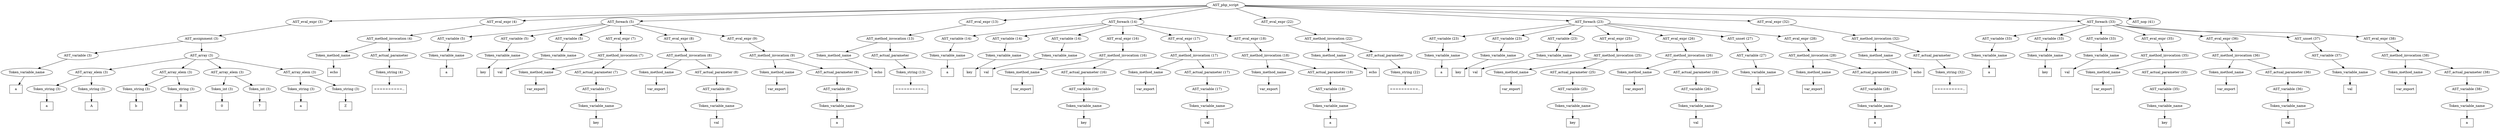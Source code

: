 /*
 * AST in dot format generated by phc -- the PHP compiler
 */

digraph AST {
node_0 [label="AST_php_script"];
node_1 [label="AST_eval_expr (3)"];
node_2 [label="AST_assignment (3)"];
node_3 [label="AST_variable (3)"];
node_4 [label="Token_variable_name"];
node_5 [label="a", shape=box]
node_4 -> node_5;
node_3 -> node_4;
node_6 [label="AST_array (3)"];
node_7 [label="AST_array_elem (3)"];
node_8 [label="Token_string (3)"];
node_9 [label="a", shape=box]
node_8 -> node_9;
node_10 [label="Token_string (3)"];
node_11 [label="A", shape=box]
node_10 -> node_11;
node_7 -> node_10;
node_7 -> node_8;
node_12 [label="AST_array_elem (3)"];
node_13 [label="Token_string (3)"];
node_14 [label="b", shape=box]
node_13 -> node_14;
node_15 [label="Token_string (3)"];
node_16 [label="B", shape=box]
node_15 -> node_16;
node_12 -> node_15;
node_12 -> node_13;
node_17 [label="AST_array_elem (3)"];
node_18 [label="Token_int (3)"];
node_19 [label="0", shape=box]
node_18 -> node_19;
node_20 [label="Token_int (3)"];
node_21 [label="7", shape=box]
node_20 -> node_21;
node_17 -> node_20;
node_17 -> node_18;
node_22 [label="AST_array_elem (3)"];
node_23 [label="Token_string (3)"];
node_24 [label="a", shape=box]
node_23 -> node_24;
node_25 [label="Token_string (3)"];
node_26 [label="Z", shape=box]
node_25 -> node_26;
node_22 -> node_25;
node_22 -> node_23;
node_6 -> node_22;
node_6 -> node_17;
node_6 -> node_12;
node_6 -> node_7;
node_2 -> node_6;
node_2 -> node_3;
node_1 -> node_2;
node_27 [label="AST_eval_expr (4)"];
node_28 [label="AST_method_invocation (4)"];
node_29 [label="Token_method_name"];
node_30 [label="echo", shape=box]
node_29 -> node_30;
node_31 [label="AST_actual_parameter"];
node_32 [label="Token_string (4)"];
node_33 [label="==========..", shape=box]
node_32 -> node_33;
node_31 -> node_32;
node_28 -> node_31;
node_28 -> node_29;
node_27 -> node_28;
node_34 [label="AST_foreach (5)"];
node_35 [label="AST_variable (5)"];
node_36 [label="Token_variable_name"];
node_37 [label="a", shape=box]
node_36 -> node_37;
node_35 -> node_36;
node_38 [label="AST_variable (5)"];
node_39 [label="Token_variable_name"];
node_40 [label="key", shape=box]
node_39 -> node_40;
node_38 -> node_39;
node_41 [label="AST_variable (5)"];
node_42 [label="Token_variable_name"];
node_43 [label="val", shape=box]
node_42 -> node_43;
node_41 -> node_42;
node_44 [label="AST_eval_expr (7)"];
node_45 [label="AST_method_invocation (7)"];
node_46 [label="Token_method_name"];
node_47 [label="var_export", shape=box]
node_46 -> node_47;
node_48 [label="AST_actual_parameter (7)"];
node_49 [label="AST_variable (7)"];
node_50 [label="Token_variable_name"];
node_51 [label="key", shape=box]
node_50 -> node_51;
node_49 -> node_50;
node_48 -> node_49;
node_45 -> node_48;
node_45 -> node_46;
node_44 -> node_45;
node_52 [label="AST_eval_expr (8)"];
node_53 [label="AST_method_invocation (8)"];
node_54 [label="Token_method_name"];
node_55 [label="var_export", shape=box]
node_54 -> node_55;
node_56 [label="AST_actual_parameter (8)"];
node_57 [label="AST_variable (8)"];
node_58 [label="Token_variable_name"];
node_59 [label="val", shape=box]
node_58 -> node_59;
node_57 -> node_58;
node_56 -> node_57;
node_53 -> node_56;
node_53 -> node_54;
node_52 -> node_53;
node_60 [label="AST_eval_expr (9)"];
node_61 [label="AST_method_invocation (9)"];
node_62 [label="Token_method_name"];
node_63 [label="var_export", shape=box]
node_62 -> node_63;
node_64 [label="AST_actual_parameter (9)"];
node_65 [label="AST_variable (9)"];
node_66 [label="Token_variable_name"];
node_67 [label="a", shape=box]
node_66 -> node_67;
node_65 -> node_66;
node_64 -> node_65;
node_61 -> node_64;
node_61 -> node_62;
node_60 -> node_61;
node_34 -> node_60;
node_34 -> node_52;
node_34 -> node_44;
node_34 -> node_41;
node_34 -> node_38;
node_34 -> node_35;
node_68 [label="AST_eval_expr (13)"];
node_69 [label="AST_method_invocation (13)"];
node_70 [label="Token_method_name"];
node_71 [label="echo", shape=box]
node_70 -> node_71;
node_72 [label="AST_actual_parameter"];
node_73 [label="Token_string (13)"];
node_74 [label="==========..", shape=box]
node_73 -> node_74;
node_72 -> node_73;
node_69 -> node_72;
node_69 -> node_70;
node_68 -> node_69;
node_75 [label="AST_foreach (14)"];
node_76 [label="AST_variable (14)"];
node_77 [label="Token_variable_name"];
node_78 [label="a", shape=box]
node_77 -> node_78;
node_76 -> node_77;
node_79 [label="AST_variable (14)"];
node_80 [label="Token_variable_name"];
node_81 [label="key", shape=box]
node_80 -> node_81;
node_79 -> node_80;
node_82 [label="AST_variable (14)"];
node_83 [label="Token_variable_name"];
node_84 [label="val", shape=box]
node_83 -> node_84;
node_82 -> node_83;
node_85 [label="AST_eval_expr (16)"];
node_86 [label="AST_method_invocation (16)"];
node_87 [label="Token_method_name"];
node_88 [label="var_export", shape=box]
node_87 -> node_88;
node_89 [label="AST_actual_parameter (16)"];
node_90 [label="AST_variable (16)"];
node_91 [label="Token_variable_name"];
node_92 [label="key", shape=box]
node_91 -> node_92;
node_90 -> node_91;
node_89 -> node_90;
node_86 -> node_89;
node_86 -> node_87;
node_85 -> node_86;
node_93 [label="AST_eval_expr (17)"];
node_94 [label="AST_method_invocation (17)"];
node_95 [label="Token_method_name"];
node_96 [label="var_export", shape=box]
node_95 -> node_96;
node_97 [label="AST_actual_parameter (17)"];
node_98 [label="AST_variable (17)"];
node_99 [label="Token_variable_name"];
node_100 [label="val", shape=box]
node_99 -> node_100;
node_98 -> node_99;
node_97 -> node_98;
node_94 -> node_97;
node_94 -> node_95;
node_93 -> node_94;
node_101 [label="AST_eval_expr (18)"];
node_102 [label="AST_method_invocation (18)"];
node_103 [label="Token_method_name"];
node_104 [label="var_export", shape=box]
node_103 -> node_104;
node_105 [label="AST_actual_parameter (18)"];
node_106 [label="AST_variable (18)"];
node_107 [label="Token_variable_name"];
node_108 [label="a", shape=box]
node_107 -> node_108;
node_106 -> node_107;
node_105 -> node_106;
node_102 -> node_105;
node_102 -> node_103;
node_101 -> node_102;
node_75 -> node_101;
node_75 -> node_93;
node_75 -> node_85;
node_75 -> node_82;
node_75 -> node_79;
node_75 -> node_76;
node_109 [label="AST_eval_expr (22)"];
node_110 [label="AST_method_invocation (22)"];
node_111 [label="Token_method_name"];
node_112 [label="echo", shape=box]
node_111 -> node_112;
node_113 [label="AST_actual_parameter"];
node_114 [label="Token_string (22)"];
node_115 [label="==========..", shape=box]
node_114 -> node_115;
node_113 -> node_114;
node_110 -> node_113;
node_110 -> node_111;
node_109 -> node_110;
node_116 [label="AST_foreach (23)"];
node_117 [label="AST_variable (23)"];
node_118 [label="Token_variable_name"];
node_119 [label="a", shape=box]
node_118 -> node_119;
node_117 -> node_118;
node_120 [label="AST_variable (23)"];
node_121 [label="Token_variable_name"];
node_122 [label="key", shape=box]
node_121 -> node_122;
node_120 -> node_121;
node_123 [label="AST_variable (23)"];
node_124 [label="Token_variable_name"];
node_125 [label="val", shape=box]
node_124 -> node_125;
node_123 -> node_124;
node_126 [label="AST_eval_expr (25)"];
node_127 [label="AST_method_invocation (25)"];
node_128 [label="Token_method_name"];
node_129 [label="var_export", shape=box]
node_128 -> node_129;
node_130 [label="AST_actual_parameter (25)"];
node_131 [label="AST_variable (25)"];
node_132 [label="Token_variable_name"];
node_133 [label="key", shape=box]
node_132 -> node_133;
node_131 -> node_132;
node_130 -> node_131;
node_127 -> node_130;
node_127 -> node_128;
node_126 -> node_127;
node_134 [label="AST_eval_expr (26)"];
node_135 [label="AST_method_invocation (26)"];
node_136 [label="Token_method_name"];
node_137 [label="var_export", shape=box]
node_136 -> node_137;
node_138 [label="AST_actual_parameter (26)"];
node_139 [label="AST_variable (26)"];
node_140 [label="Token_variable_name"];
node_141 [label="val", shape=box]
node_140 -> node_141;
node_139 -> node_140;
node_138 -> node_139;
node_135 -> node_138;
node_135 -> node_136;
node_134 -> node_135;
node_142 [label="AST_unset (27)"];
node_143 [label="AST_variable (27)"];
node_144 [label="Token_variable_name"];
node_145 [label="val", shape=box]
node_144 -> node_145;
node_143 -> node_144;
node_142 -> node_143;
node_146 [label="AST_eval_expr (28)"];
node_147 [label="AST_method_invocation (28)"];
node_148 [label="Token_method_name"];
node_149 [label="var_export", shape=box]
node_148 -> node_149;
node_150 [label="AST_actual_parameter (28)"];
node_151 [label="AST_variable (28)"];
node_152 [label="Token_variable_name"];
node_153 [label="a", shape=box]
node_152 -> node_153;
node_151 -> node_152;
node_150 -> node_151;
node_147 -> node_150;
node_147 -> node_148;
node_146 -> node_147;
node_116 -> node_146;
node_116 -> node_142;
node_116 -> node_134;
node_116 -> node_126;
node_116 -> node_123;
node_116 -> node_120;
node_116 -> node_117;
node_154 [label="AST_eval_expr (32)"];
node_155 [label="AST_method_invocation (32)"];
node_156 [label="Token_method_name"];
node_157 [label="echo", shape=box]
node_156 -> node_157;
node_158 [label="AST_actual_parameter"];
node_159 [label="Token_string (32)"];
node_160 [label="==========..", shape=box]
node_159 -> node_160;
node_158 -> node_159;
node_155 -> node_158;
node_155 -> node_156;
node_154 -> node_155;
node_161 [label="AST_foreach (33)"];
node_162 [label="AST_variable (33)"];
node_163 [label="Token_variable_name"];
node_164 [label="a", shape=box]
node_163 -> node_164;
node_162 -> node_163;
node_165 [label="AST_variable (33)"];
node_166 [label="Token_variable_name"];
node_167 [label="key", shape=box]
node_166 -> node_167;
node_165 -> node_166;
node_168 [label="AST_variable (33)"];
node_169 [label="Token_variable_name"];
node_170 [label="val", shape=box]
node_169 -> node_170;
node_168 -> node_169;
node_171 [label="AST_eval_expr (35)"];
node_172 [label="AST_method_invocation (35)"];
node_173 [label="Token_method_name"];
node_174 [label="var_export", shape=box]
node_173 -> node_174;
node_175 [label="AST_actual_parameter (35)"];
node_176 [label="AST_variable (35)"];
node_177 [label="Token_variable_name"];
node_178 [label="key", shape=box]
node_177 -> node_178;
node_176 -> node_177;
node_175 -> node_176;
node_172 -> node_175;
node_172 -> node_173;
node_171 -> node_172;
node_179 [label="AST_eval_expr (36)"];
node_180 [label="AST_method_invocation (36)"];
node_181 [label="Token_method_name"];
node_182 [label="var_export", shape=box]
node_181 -> node_182;
node_183 [label="AST_actual_parameter (36)"];
node_184 [label="AST_variable (36)"];
node_185 [label="Token_variable_name"];
node_186 [label="val", shape=box]
node_185 -> node_186;
node_184 -> node_185;
node_183 -> node_184;
node_180 -> node_183;
node_180 -> node_181;
node_179 -> node_180;
node_187 [label="AST_unset (37)"];
node_188 [label="AST_variable (37)"];
node_189 [label="Token_variable_name"];
node_190 [label="val", shape=box]
node_189 -> node_190;
node_188 -> node_189;
node_187 -> node_188;
node_191 [label="AST_eval_expr (38)"];
node_192 [label="AST_method_invocation (38)"];
node_193 [label="Token_method_name"];
node_194 [label="var_export", shape=box]
node_193 -> node_194;
node_195 [label="AST_actual_parameter (38)"];
node_196 [label="AST_variable (38)"];
node_197 [label="Token_variable_name"];
node_198 [label="a", shape=box]
node_197 -> node_198;
node_196 -> node_197;
node_195 -> node_196;
node_192 -> node_195;
node_192 -> node_193;
node_191 -> node_192;
node_161 -> node_191;
node_161 -> node_187;
node_161 -> node_179;
node_161 -> node_171;
node_161 -> node_168;
node_161 -> node_165;
node_161 -> node_162;
node_199 [label="AST_nop (41)"];
node_0 -> node_199;
node_0 -> node_161;
node_0 -> node_154;
node_0 -> node_116;
node_0 -> node_109;
node_0 -> node_75;
node_0 -> node_68;
node_0 -> node_34;
node_0 -> node_27;
node_0 -> node_1;
}
